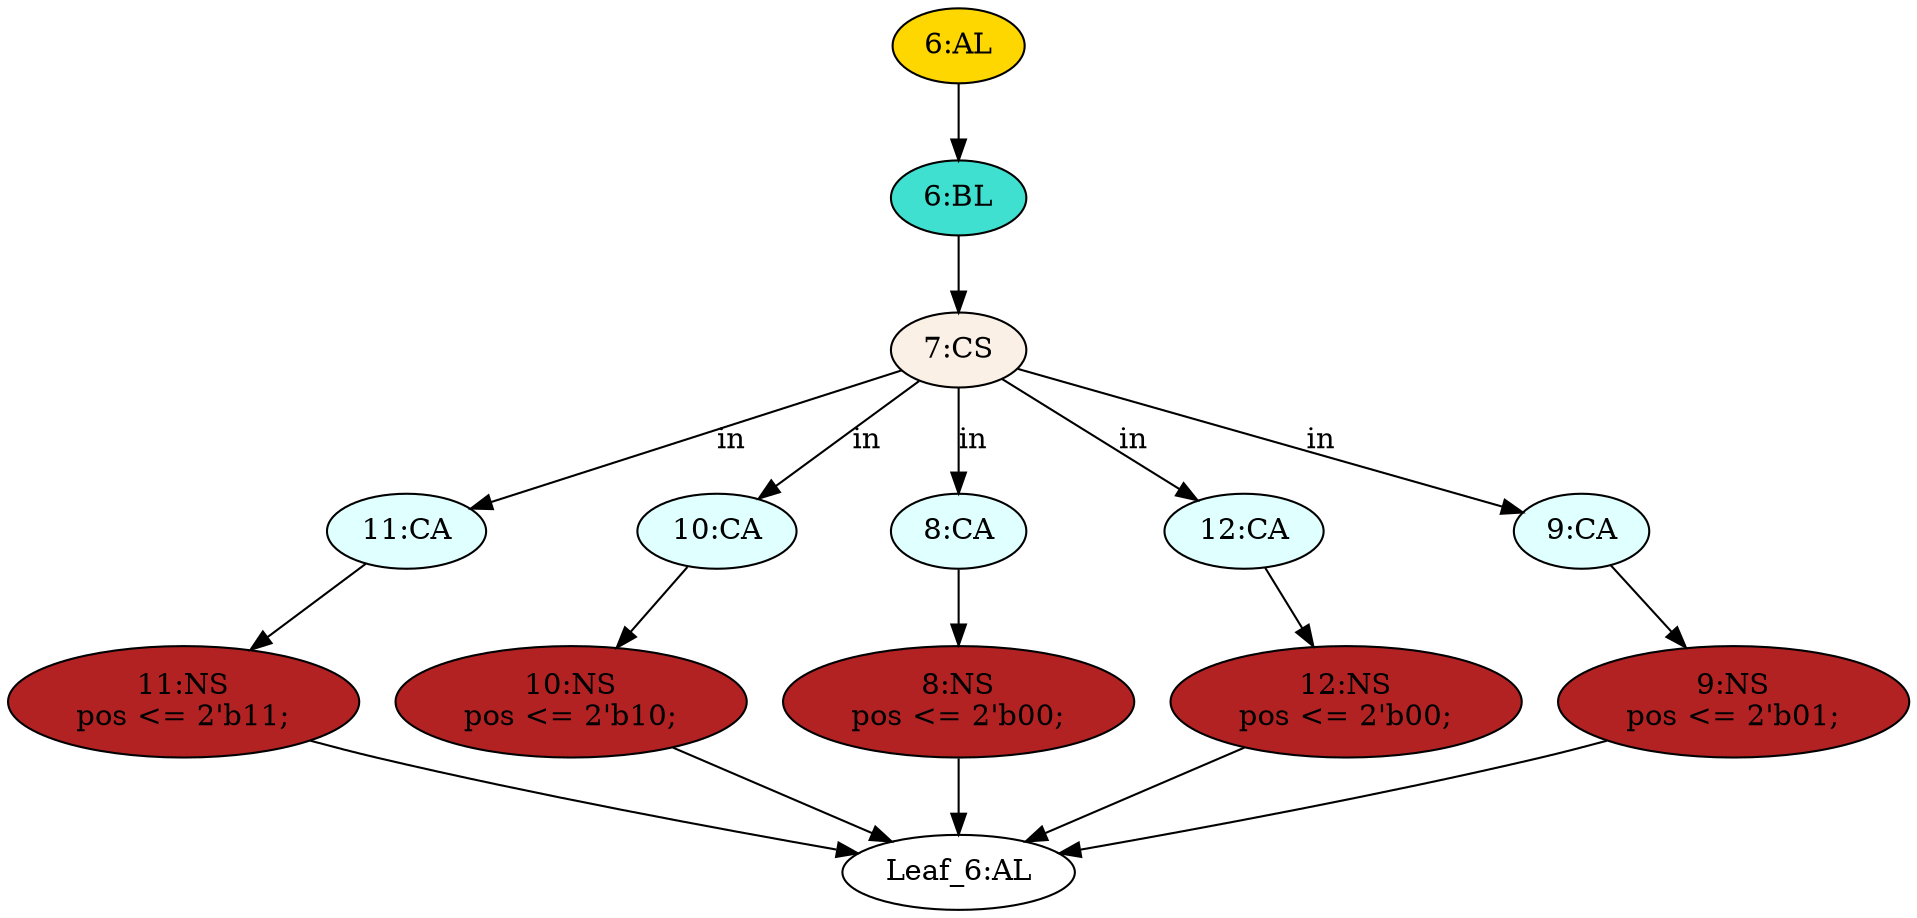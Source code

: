 strict digraph "" {
	node [label="\N"];
	"9:NS"	[ast="<pyverilog.vparser.ast.NonblockingSubstitution object at 0x7fec4657dbd0>",
		fillcolor=firebrick,
		label="9:NS
pos <= 2'b01;",
		statements="[<pyverilog.vparser.ast.NonblockingSubstitution object at 0x7fec4657dbd0>]",
		style=filled,
		typ=NonblockingSubstitution];
	"Leaf_6:AL"	[def_var="['pos']",
		label="Leaf_6:AL"];
	"9:NS" -> "Leaf_6:AL"	[cond="[]",
		lineno=None];
	"11:CA"	[ast="<pyverilog.vparser.ast.Case object at 0x7fec4657d950>",
		fillcolor=lightcyan,
		label="11:CA",
		statements="[]",
		style=filled,
		typ=Case];
	"11:NS"	[ast="<pyverilog.vparser.ast.NonblockingSubstitution object at 0x7fec4657ddd0>",
		fillcolor=firebrick,
		label="11:NS
pos <= 2'b11;",
		statements="[<pyverilog.vparser.ast.NonblockingSubstitution object at 0x7fec4657ddd0>]",
		style=filled,
		typ=NonblockingSubstitution];
	"11:CA" -> "11:NS"	[cond="[]",
		lineno=None];
	"10:CA"	[ast="<pyverilog.vparser.ast.Case object at 0x7fec47d2e910>",
		fillcolor=lightcyan,
		label="10:CA",
		statements="[]",
		style=filled,
		typ=Case];
	"10:NS"	[ast="<pyverilog.vparser.ast.NonblockingSubstitution object at 0x7fec47d2e1d0>",
		fillcolor=firebrick,
		label="10:NS
pos <= 2'b10;",
		statements="[<pyverilog.vparser.ast.NonblockingSubstitution object at 0x7fec47d2e1d0>]",
		style=filled,
		typ=NonblockingSubstitution];
	"10:CA" -> "10:NS"	[cond="[]",
		lineno=None];
	"7:CS"	[ast="<pyverilog.vparser.ast.CaseStatement object at 0x7fec47d2e990>",
		fillcolor=linen,
		label="7:CS",
		statements="[]",
		style=filled,
		typ=CaseStatement];
	"7:CS" -> "11:CA"	[cond="['in']",
		label=in,
		lineno=7];
	"7:CS" -> "10:CA"	[cond="['in']",
		label=in,
		lineno=7];
	"8:CA"	[ast="<pyverilog.vparser.ast.Case object at 0x7fec47d2ea50>",
		fillcolor=lightcyan,
		label="8:CA",
		statements="[]",
		style=filled,
		typ=Case];
	"7:CS" -> "8:CA"	[cond="['in']",
		label=in,
		lineno=7];
	"12:CA"	[ast="<pyverilog.vparser.ast.Case object at 0x7fec47d2ed10>",
		fillcolor=lightcyan,
		label="12:CA",
		statements="[]",
		style=filled,
		typ=Case];
	"7:CS" -> "12:CA"	[cond="['in']",
		label=in,
		lineno=7];
	"9:CA"	[ast="<pyverilog.vparser.ast.Case object at 0x7fec47d2ec50>",
		fillcolor=lightcyan,
		label="9:CA",
		statements="[]",
		style=filled,
		typ=Case];
	"7:CS" -> "9:CA"	[cond="['in']",
		label=in,
		lineno=7];
	"11:NS" -> "Leaf_6:AL"	[cond="[]",
		lineno=None];
	"10:NS" -> "Leaf_6:AL"	[cond="[]",
		lineno=None];
	"6:BL"	[ast="<pyverilog.vparser.ast.Block object at 0x7fec47d38050>",
		fillcolor=turquoise,
		label="6:BL",
		statements="[]",
		style=filled,
		typ=Block];
	"6:BL" -> "7:CS"	[cond="[]",
		lineno=None];
	"6:AL"	[ast="<pyverilog.vparser.ast.Always object at 0x7fec47d2eed0>",
		clk_sens=False,
		fillcolor=gold,
		label="6:AL",
		sens="['in']",
		statements="[]",
		style=filled,
		typ=Always,
		use_var="['in']"];
	"6:AL" -> "6:BL"	[cond="[]",
		lineno=None];
	"12:NS"	[ast="<pyverilog.vparser.ast.NonblockingSubstitution object at 0x7fec47d2ed50>",
		fillcolor=firebrick,
		label="12:NS
pos <= 2'b00;",
		statements="[<pyverilog.vparser.ast.NonblockingSubstitution object at 0x7fec47d2ed50>]",
		style=filled,
		typ=NonblockingSubstitution];
	"12:NS" -> "Leaf_6:AL"	[cond="[]",
		lineno=None];
	"8:NS"	[ast="<pyverilog.vparser.ast.NonblockingSubstitution object at 0x7fec47d2ead0>",
		fillcolor=firebrick,
		label="8:NS
pos <= 2'b00;",
		statements="[<pyverilog.vparser.ast.NonblockingSubstitution object at 0x7fec47d2ead0>]",
		style=filled,
		typ=NonblockingSubstitution];
	"8:CA" -> "8:NS"	[cond="[]",
		lineno=None];
	"8:NS" -> "Leaf_6:AL"	[cond="[]",
		lineno=None];
	"12:CA" -> "12:NS"	[cond="[]",
		lineno=None];
	"9:CA" -> "9:NS"	[cond="[]",
		lineno=None];
}
